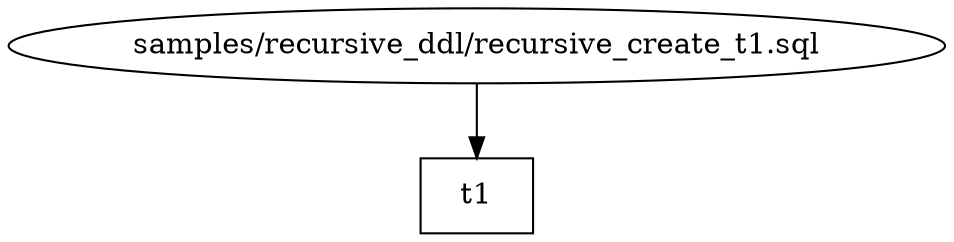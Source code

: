 digraph G {
0 [label="samples/recursive_ddl/recursive_create_t1.sql", shape="", type=query];
1 [label=t1, shape=box, type=table];
0->1 ;
}
